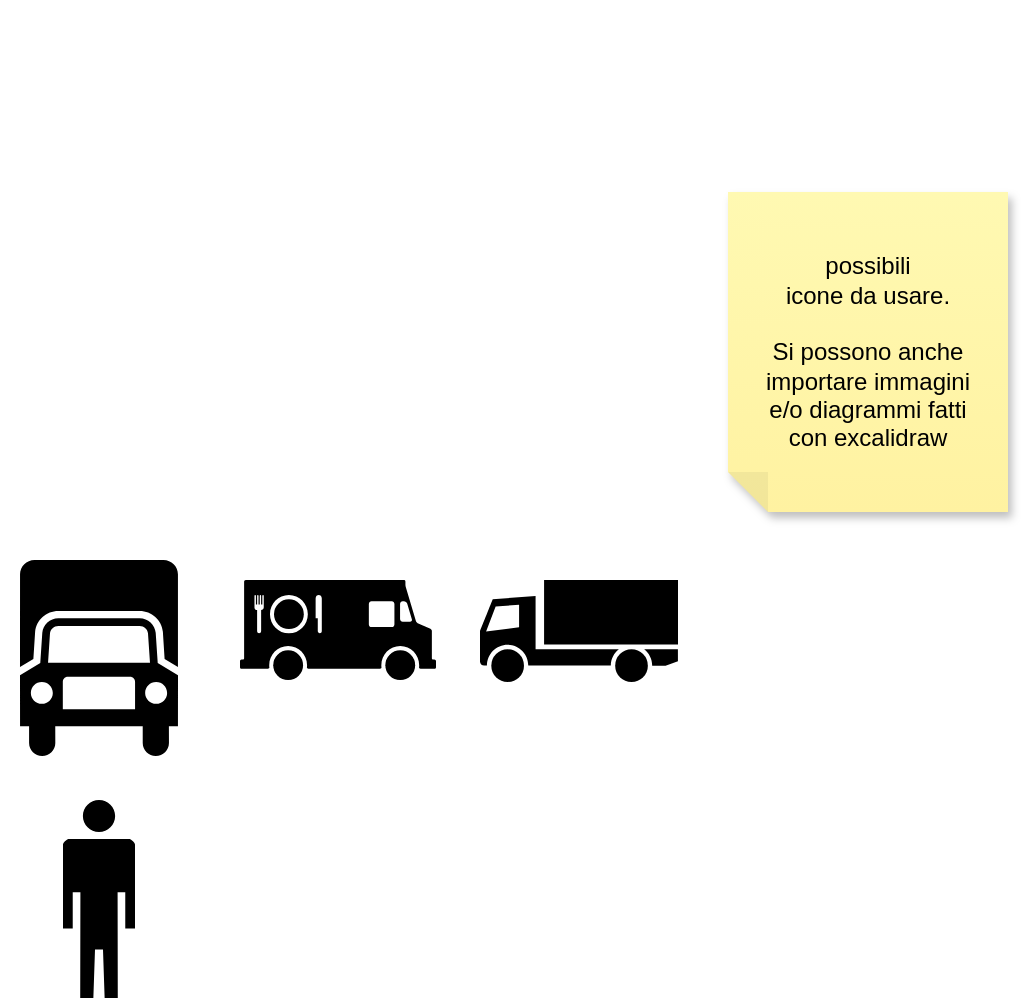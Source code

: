 <mxfile version="21.6.6" type="github">
  <diagram name="Page-1" id="4ZCYVXNfwt_bql2Io-Zv">
    <mxGraphModel dx="1434" dy="774" grid="1" gridSize="10" guides="1" tooltips="1" connect="1" arrows="1" fold="1" page="1" pageScale="1" pageWidth="827" pageHeight="1169" math="0" shadow="0">
      <root>
        <mxCell id="0" />
        <mxCell id="1" parent="0" />
        <mxCell id="H8CEIzqAk9dEc6fAlXC8-1" value="" style="shape=image;html=1;verticalAlign=top;verticalLabelPosition=bottom;labelBackgroundColor=#ffffff;imageAspect=0;aspect=fixed;image=https://cdn1.iconfinder.com/data/icons/electronics-glyph-24/24/refrigerator_electronics_freezer_fridge_household_appliance-128.png" parent="1" vertex="1">
          <mxGeometry x="50" y="110" width="128" height="128" as="geometry" />
        </mxCell>
        <mxCell id="H8CEIzqAk9dEc6fAlXC8-2" value="" style="shape=image;html=1;verticalAlign=top;verticalLabelPosition=bottom;labelBackgroundColor=#ffffff;imageAspect=0;aspect=fixed;image=https://cdn1.iconfinder.com/data/icons/unicons-line-vol-5/24/robot-128.png" parent="1" vertex="1">
          <mxGeometry x="60" y="238" width="128" height="128" as="geometry" />
        </mxCell>
        <mxCell id="H8CEIzqAk9dEc6fAlXC8-4" value="" style="shape=image;html=1;verticalAlign=top;verticalLabelPosition=bottom;labelBackgroundColor=#ffffff;imageAspect=0;aspect=fixed;image=https://cdn0.iconfinder.com/data/icons/phosphor-duotone-vol-3/256/robot-duotone-128.png" parent="1" vertex="1">
          <mxGeometry x="190" y="238" width="128" height="128" as="geometry" />
        </mxCell>
        <mxCell id="H8CEIzqAk9dEc6fAlXC8-5" value="" style="shape=mxgraph.signs.transportation.truck_6;html=1;pointerEvents=1;fillColor=#000000;strokeColor=none;verticalLabelPosition=bottom;verticalAlign=top;align=center;" parent="1" vertex="1">
          <mxGeometry x="60" y="390" width="79" height="98" as="geometry" />
        </mxCell>
        <mxCell id="H8CEIzqAk9dEc6fAlXC8-6" value="" style="shape=mxgraph.signs.food.food_truck;html=1;pointerEvents=1;fillColor=#000000;strokeColor=none;verticalLabelPosition=bottom;verticalAlign=top;align=center;" parent="1" vertex="1">
          <mxGeometry x="170" y="400" width="98" height="50" as="geometry" />
        </mxCell>
        <mxCell id="H8CEIzqAk9dEc6fAlXC8-7" value="" style="shape=mxgraph.signs.transportation.truck_1;html=1;pointerEvents=1;fillColor=#000000;strokeColor=none;verticalLabelPosition=bottom;verticalAlign=top;align=center;" parent="1" vertex="1">
          <mxGeometry x="290" y="400" width="99" height="51" as="geometry" />
        </mxCell>
        <mxCell id="H8CEIzqAk9dEc6fAlXC8-8" value="" style="shape=mxgraph.signs.people.man_2;html=1;pointerEvents=1;fillColor=#000000;strokeColor=none;verticalLabelPosition=bottom;verticalAlign=top;align=center;" parent="1" vertex="1">
          <mxGeometry x="81.5" y="510" width="36" height="99" as="geometry" />
        </mxCell>
        <mxCell id="H8CEIzqAk9dEc6fAlXC8-12" value="&lt;div&gt;possibili &lt;br&gt;&lt;/div&gt;&lt;div&gt;icone da usare.&lt;/div&gt;&lt;div&gt;&lt;br&gt;&lt;/div&gt;&lt;div&gt;Si possono anche&lt;/div&gt;&lt;div&gt;importare immagini&lt;/div&gt;&lt;div&gt;e/o diagrammi fatti&lt;/div&gt;&lt;div&gt;con excalidraw&lt;br&gt;&lt;/div&gt;" style="shape=note;whiteSpace=wrap;html=1;backgroundOutline=1;fontColor=#000000;darkOpacity=0.05;fillColor=#FFF9B2;strokeColor=none;fillStyle=solid;direction=west;gradientDirection=north;gradientColor=#FFF2A1;shadow=1;size=20;pointerEvents=1;" parent="1" vertex="1">
          <mxGeometry x="414" y="206" width="140" height="160" as="geometry" />
        </mxCell>
      </root>
    </mxGraphModel>
  </diagram>
</mxfile>
